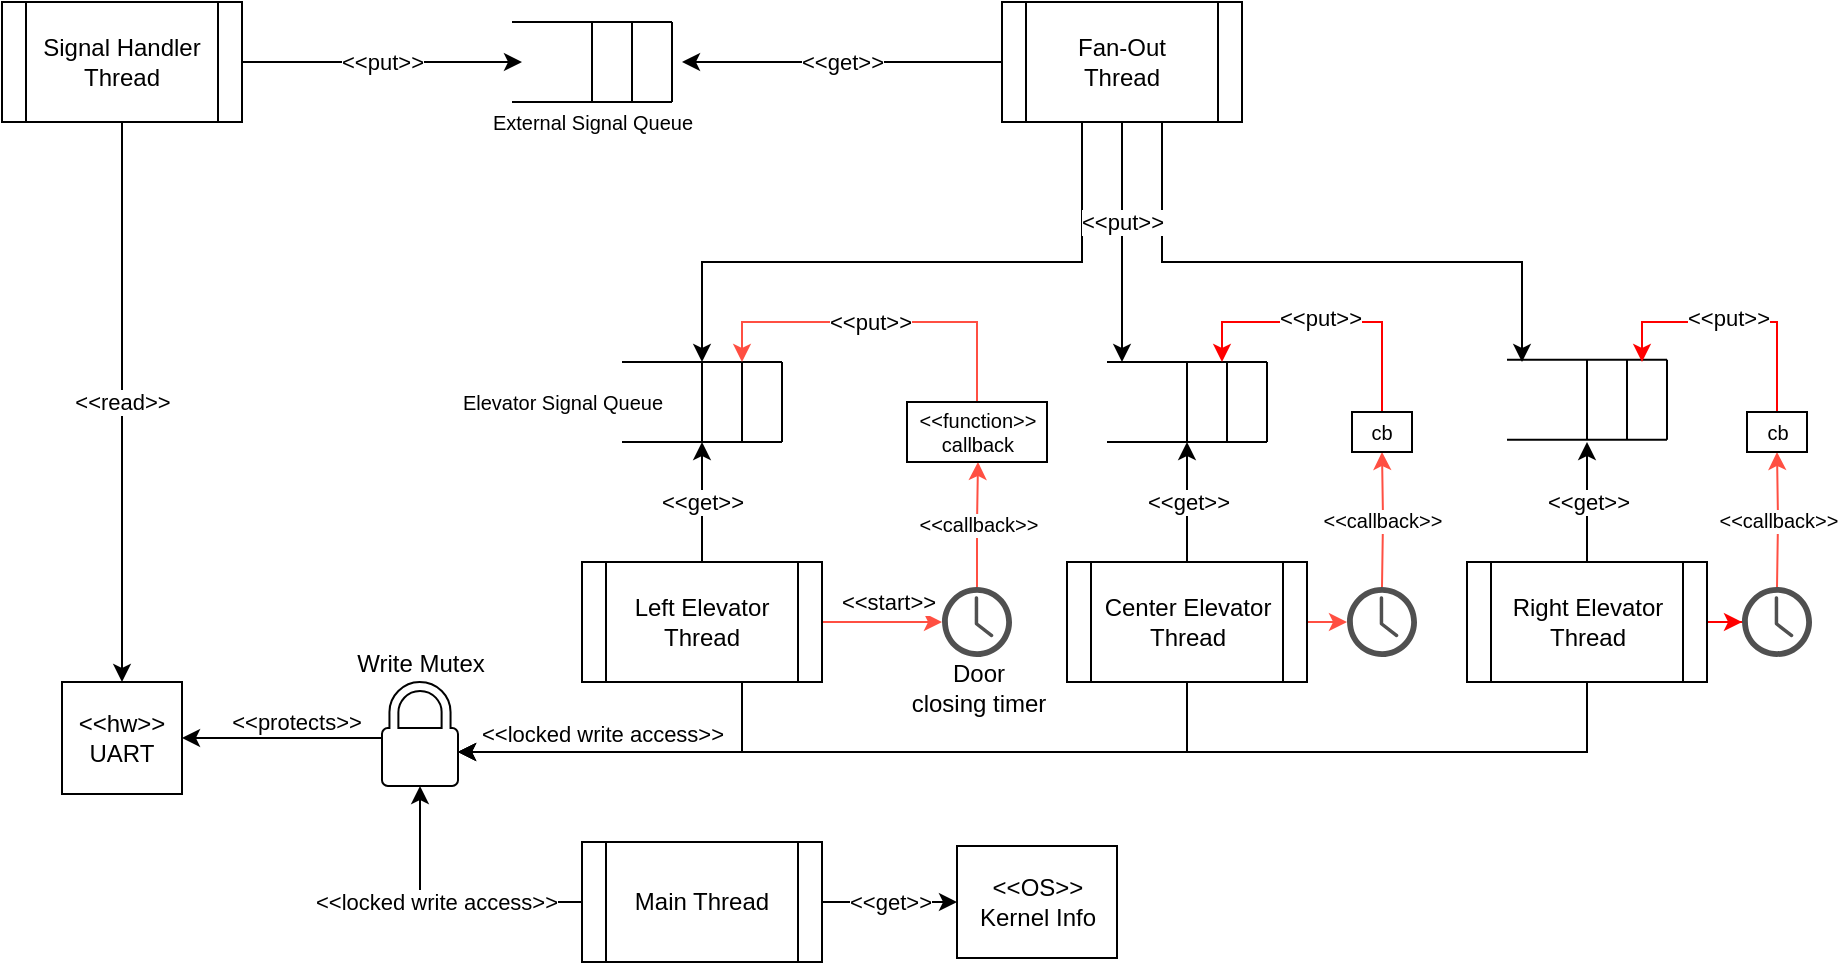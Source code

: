 <mxfile>
    <diagram id="llBqZv2jyz6JpdaqQv_H" name="Page-1">
        <mxGraphModel dx="1109" dy="559" grid="1" gridSize="10" guides="1" tooltips="1" connect="1" arrows="1" fold="1" page="1" pageScale="1" pageWidth="850" pageHeight="1100" background="#FFFFFF" math="0" shadow="0">
            <root>
                <mxCell id="0"/>
                <mxCell id="1" parent="0"/>
                <mxCell id="53" value="&amp;lt;&amp;lt;get&amp;gt;&amp;gt;" style="edgeStyle=orthogonalEdgeStyle;rounded=0;orthogonalLoop=1;jettySize=auto;html=1;strokeColor=#000000;" parent="1" source="9" edge="1">
                    <mxGeometry relative="1" as="geometry">
                        <mxPoint x="430" y="90" as="targetPoint"/>
                    </mxGeometry>
                </mxCell>
                <mxCell id="54" style="edgeStyle=orthogonalEdgeStyle;rounded=0;orthogonalLoop=1;jettySize=auto;html=1;strokeColor=#000000;" parent="1" source="9" edge="1">
                    <mxGeometry relative="1" as="geometry">
                        <mxPoint x="440" y="240" as="targetPoint"/>
                        <Array as="points">
                            <mxPoint x="630" y="190"/>
                            <mxPoint x="440" y="190"/>
                        </Array>
                    </mxGeometry>
                </mxCell>
                <mxCell id="56" value="" style="edgeStyle=orthogonalEdgeStyle;rounded=0;orthogonalLoop=1;jettySize=auto;html=1;strokeColor=#000000;" parent="1" source="9" edge="1">
                    <mxGeometry x="0.036" relative="1" as="geometry">
                        <mxPoint x="850" y="240" as="targetPoint"/>
                        <Array as="points">
                            <mxPoint x="670" y="190"/>
                            <mxPoint x="850" y="190"/>
                        </Array>
                        <mxPoint as="offset"/>
                    </mxGeometry>
                </mxCell>
                <mxCell id="9" value="Fan-Out&lt;br&gt;Thread" style="shape=process;whiteSpace=wrap;html=1;backgroundOutline=1;" parent="1" vertex="1">
                    <mxGeometry x="590" y="60" width="120" height="60" as="geometry"/>
                </mxCell>
                <mxCell id="20" value="&amp;lt;&amp;lt;read&amp;gt;&amp;gt;" style="edgeStyle=orthogonalEdgeStyle;rounded=0;orthogonalLoop=1;jettySize=auto;html=1;entryX=0.5;entryY=0;entryDx=0;entryDy=0;" parent="1" source="10" target="6" edge="1">
                    <mxGeometry relative="1" as="geometry">
                        <mxPoint x="150" y="310" as="targetPoint"/>
                    </mxGeometry>
                </mxCell>
                <mxCell id="33" value="&amp;lt;&amp;lt;put&amp;gt;&amp;gt;" style="edgeStyle=entityRelationEdgeStyle;rounded=0;orthogonalLoop=1;jettySize=auto;html=1;exitX=1;exitY=0.5;exitDx=0;exitDy=0;" parent="1" source="10" edge="1">
                    <mxGeometry relative="1" as="geometry">
                        <mxPoint x="350" y="90" as="targetPoint"/>
                    </mxGeometry>
                </mxCell>
                <mxCell id="10" value="Signal Handler Thread" style="shape=process;whiteSpace=wrap;html=1;backgroundOutline=1;" parent="1" vertex="1">
                    <mxGeometry x="90" y="60" width="120" height="60" as="geometry"/>
                </mxCell>
                <mxCell id="38" value="&amp;lt;&amp;lt;get&amp;gt;&amp;gt;" style="orthogonalLoop=1;jettySize=auto;html=1;exitX=0.5;exitY=0;exitDx=0;exitDy=0;rounded=0;" parent="1" source="11" edge="1">
                    <mxGeometry relative="1" as="geometry">
                        <mxPoint x="882.5" y="280" as="targetPoint"/>
                    </mxGeometry>
                </mxCell>
                <mxCell id="45" value="&amp;lt;&amp;lt;locked write access&amp;gt;&amp;gt;" style="edgeStyle=orthogonalEdgeStyle;rounded=0;orthogonalLoop=1;jettySize=auto;html=1;strokeColor=#000000;exitX=0.5;exitY=1;exitDx=0;exitDy=0;" parent="1" source="11" target="7" edge="1">
                    <mxGeometry x="0.76" y="-9" relative="1" as="geometry">
                        <Array as="points">
                            <mxPoint x="883" y="435"/>
                        </Array>
                        <mxPoint as="offset"/>
                        <mxPoint x="310" y="435" as="targetPoint"/>
                    </mxGeometry>
                </mxCell>
                <mxCell id="109" style="edgeStyle=orthogonalEdgeStyle;rounded=0;orthogonalLoop=1;jettySize=auto;html=1;exitX=1;exitY=0.5;exitDx=0;exitDy=0;strokeColor=#FF0000;" edge="1" parent="1" source="11" target="107">
                    <mxGeometry relative="1" as="geometry"/>
                </mxCell>
                <mxCell id="11" value="Right Elevator Thread" style="shape=process;whiteSpace=wrap;html=1;backgroundOutline=1;" parent="1" vertex="1">
                    <mxGeometry x="822.5" y="340" width="120" height="60" as="geometry"/>
                </mxCell>
                <mxCell id="41" value="&amp;lt;&amp;lt;get&amp;gt;&amp;gt;" style="edgeStyle=none;rounded=0;orthogonalLoop=1;jettySize=auto;html=1;strokeColor=#000000;" parent="1" source="12" edge="1">
                    <mxGeometry relative="1" as="geometry">
                        <mxPoint x="440" y="280" as="targetPoint"/>
                    </mxGeometry>
                </mxCell>
                <mxCell id="42" style="edgeStyle=orthogonalEdgeStyle;rounded=0;orthogonalLoop=1;jettySize=auto;html=1;strokeColor=#000000;" parent="1" source="12" target="7" edge="1">
                    <mxGeometry relative="1" as="geometry">
                        <Array as="points">
                            <mxPoint x="460" y="435"/>
                        </Array>
                        <mxPoint x="310" y="435" as="targetPoint"/>
                    </mxGeometry>
                </mxCell>
                <mxCell id="77" style="edgeStyle=orthogonalEdgeStyle;rounded=0;orthogonalLoop=1;jettySize=auto;html=1;fontSize=10;strokeColor=#FF4F42;exitX=1;exitY=0.5;exitDx=0;exitDy=0;" parent="1" source="12" target="71" edge="1">
                    <mxGeometry relative="1" as="geometry">
                        <mxPoint x="532.5" y="370" as="sourcePoint"/>
                    </mxGeometry>
                </mxCell>
                <mxCell id="98" value="&amp;lt;&amp;lt;start&amp;gt;&amp;gt;" style="edgeLabel;html=1;align=center;verticalAlign=middle;resizable=0;points=[];" vertex="1" connectable="0" parent="77">
                    <mxGeometry x="-0.31" relative="1" as="geometry">
                        <mxPoint x="12" y="-10" as="offset"/>
                    </mxGeometry>
                </mxCell>
                <mxCell id="12" value="Left Elevator Thread" style="shape=process;whiteSpace=wrap;html=1;backgroundOutline=1;" parent="1" vertex="1">
                    <mxGeometry x="380" y="340" width="120" height="60" as="geometry"/>
                </mxCell>
                <mxCell id="40" value="&amp;lt;&amp;lt;get&amp;gt;&amp;gt;" style="edgeStyle=none;rounded=0;orthogonalLoop=1;jettySize=auto;html=1;strokeColor=#000000;" parent="1" source="13" edge="1">
                    <mxGeometry relative="1" as="geometry">
                        <mxPoint x="682.5" y="280" as="targetPoint"/>
                    </mxGeometry>
                </mxCell>
                <mxCell id="44" style="edgeStyle=orthogonalEdgeStyle;rounded=0;orthogonalLoop=1;jettySize=auto;html=1;strokeColor=#000000;" parent="1" source="13" target="7" edge="1">
                    <mxGeometry relative="1" as="geometry">
                        <Array as="points">
                            <mxPoint x="683" y="435"/>
                        </Array>
                    </mxGeometry>
                </mxCell>
                <mxCell id="76" style="edgeStyle=orthogonalEdgeStyle;rounded=0;orthogonalLoop=1;jettySize=auto;html=1;fontSize=10;strokeColor=#FF4F42;" parent="1" source="13" edge="1">
                    <mxGeometry relative="1" as="geometry">
                        <mxPoint x="762.5" y="370.0" as="targetPoint"/>
                    </mxGeometry>
                </mxCell>
                <mxCell id="13" value="Center Elevator Thread" style="shape=process;whiteSpace=wrap;html=1;backgroundOutline=1;" parent="1" vertex="1">
                    <mxGeometry x="622.5" y="340" width="120" height="60" as="geometry"/>
                </mxCell>
                <mxCell id="19" value="" style="group;rotation=0;" parent="1" vertex="1" connectable="0">
                    <mxGeometry x="842.5" y="238.82" width="80" height="40" as="geometry"/>
                </mxCell>
                <mxCell id="14" value="" style="endArrow=none;html=1;" parent="19" edge="1">
                    <mxGeometry width="50" height="50" relative="1" as="geometry">
                        <mxPoint x="40" y="40" as="sourcePoint"/>
                        <mxPoint x="40" as="targetPoint"/>
                    </mxGeometry>
                </mxCell>
                <mxCell id="15" value="" style="endArrow=none;html=1;" parent="19" edge="1">
                    <mxGeometry width="50" height="50" relative="1" as="geometry">
                        <mxPoint x="60" y="40" as="sourcePoint"/>
                        <mxPoint x="60" as="targetPoint"/>
                    </mxGeometry>
                </mxCell>
                <mxCell id="16" value="" style="endArrow=none;html=1;" parent="19" edge="1">
                    <mxGeometry width="50" height="50" relative="1" as="geometry">
                        <mxPoint x="80" y="40" as="sourcePoint"/>
                        <mxPoint x="80" as="targetPoint"/>
                    </mxGeometry>
                </mxCell>
                <mxCell id="17" value="" style="endArrow=none;html=1;" parent="19" edge="1">
                    <mxGeometry width="50" height="50" relative="1" as="geometry">
                        <mxPoint x="80" y="40" as="sourcePoint"/>
                        <mxPoint y="40" as="targetPoint"/>
                    </mxGeometry>
                </mxCell>
                <mxCell id="18" value="" style="endArrow=none;html=1;" parent="19" edge="1">
                    <mxGeometry width="50" height="50" relative="1" as="geometry">
                        <mxPoint x="80" as="sourcePoint"/>
                        <mxPoint as="targetPoint"/>
                    </mxGeometry>
                </mxCell>
                <mxCell id="21" value="" style="group;rotation=0;" parent="1" vertex="1" connectable="0">
                    <mxGeometry x="642.5" y="240" width="80" height="40" as="geometry"/>
                </mxCell>
                <mxCell id="22" value="" style="endArrow=none;html=1;" parent="21" edge="1">
                    <mxGeometry width="50" height="50" relative="1" as="geometry">
                        <mxPoint x="40" y="40" as="sourcePoint"/>
                        <mxPoint x="40" as="targetPoint"/>
                    </mxGeometry>
                </mxCell>
                <mxCell id="23" value="" style="endArrow=none;html=1;" parent="21" edge="1">
                    <mxGeometry width="50" height="50" relative="1" as="geometry">
                        <mxPoint x="60" y="40" as="sourcePoint"/>
                        <mxPoint x="60" as="targetPoint"/>
                    </mxGeometry>
                </mxCell>
                <mxCell id="24" value="" style="endArrow=none;html=1;" parent="21" edge="1">
                    <mxGeometry width="50" height="50" relative="1" as="geometry">
                        <mxPoint x="80" y="40" as="sourcePoint"/>
                        <mxPoint x="80" as="targetPoint"/>
                    </mxGeometry>
                </mxCell>
                <mxCell id="25" value="" style="endArrow=none;html=1;" parent="21" edge="1">
                    <mxGeometry width="50" height="50" relative="1" as="geometry">
                        <mxPoint x="80" y="40" as="sourcePoint"/>
                        <mxPoint y="40" as="targetPoint"/>
                    </mxGeometry>
                </mxCell>
                <mxCell id="26" value="" style="endArrow=none;html=1;" parent="21" edge="1">
                    <mxGeometry width="50" height="50" relative="1" as="geometry">
                        <mxPoint x="80" as="sourcePoint"/>
                        <mxPoint as="targetPoint"/>
                    </mxGeometry>
                </mxCell>
                <mxCell id="27" value="" style="group;rotation=0;snapToPoint=0;" parent="1" vertex="1" connectable="0">
                    <mxGeometry x="400" y="240" width="80" height="40" as="geometry"/>
                </mxCell>
                <mxCell id="28" value="" style="endArrow=none;html=1;" parent="27" edge="1">
                    <mxGeometry width="50" height="50" relative="1" as="geometry">
                        <mxPoint x="40" y="40" as="sourcePoint"/>
                        <mxPoint x="40" as="targetPoint"/>
                    </mxGeometry>
                </mxCell>
                <mxCell id="29" value="" style="endArrow=none;html=1;" parent="27" edge="1">
                    <mxGeometry width="50" height="50" relative="1" as="geometry">
                        <mxPoint x="60" y="40" as="sourcePoint"/>
                        <mxPoint x="60" as="targetPoint"/>
                    </mxGeometry>
                </mxCell>
                <mxCell id="30" value="" style="endArrow=none;html=1;" parent="27" edge="1">
                    <mxGeometry width="50" height="50" relative="1" as="geometry">
                        <mxPoint x="80" y="40" as="sourcePoint"/>
                        <mxPoint x="80" as="targetPoint"/>
                    </mxGeometry>
                </mxCell>
                <mxCell id="31" value="" style="endArrow=none;html=1;" parent="27" edge="1">
                    <mxGeometry width="50" height="50" relative="1" as="geometry">
                        <mxPoint x="80" y="40" as="sourcePoint"/>
                        <mxPoint y="40" as="targetPoint"/>
                    </mxGeometry>
                </mxCell>
                <mxCell id="32" value="" style="endArrow=none;html=1;" parent="27" edge="1">
                    <mxGeometry width="50" height="50" relative="1" as="geometry">
                        <mxPoint x="80" as="sourcePoint"/>
                        <mxPoint as="targetPoint"/>
                    </mxGeometry>
                </mxCell>
                <mxCell id="47" value="" style="group;rotation=0;snapToPoint=0;" parent="1" vertex="1" connectable="0">
                    <mxGeometry x="345" y="70" width="80" height="40" as="geometry"/>
                </mxCell>
                <mxCell id="48" value="" style="endArrow=none;html=1;" parent="47" edge="1">
                    <mxGeometry width="50" height="50" relative="1" as="geometry">
                        <mxPoint x="40" y="40" as="sourcePoint"/>
                        <mxPoint x="40" as="targetPoint"/>
                    </mxGeometry>
                </mxCell>
                <mxCell id="49" value="" style="endArrow=none;html=1;" parent="47" edge="1">
                    <mxGeometry width="50" height="50" relative="1" as="geometry">
                        <mxPoint x="60" y="40" as="sourcePoint"/>
                        <mxPoint x="60" as="targetPoint"/>
                    </mxGeometry>
                </mxCell>
                <mxCell id="50" value="" style="endArrow=none;html=1;" parent="47" edge="1">
                    <mxGeometry width="50" height="50" relative="1" as="geometry">
                        <mxPoint x="80" y="40" as="sourcePoint"/>
                        <mxPoint x="80" as="targetPoint"/>
                    </mxGeometry>
                </mxCell>
                <mxCell id="51" value="" style="endArrow=none;html=1;" parent="47" edge="1">
                    <mxGeometry width="50" height="50" relative="1" as="geometry">
                        <mxPoint x="80" y="40" as="sourcePoint"/>
                        <mxPoint y="40" as="targetPoint"/>
                    </mxGeometry>
                </mxCell>
                <mxCell id="52" value="" style="endArrow=none;html=1;" parent="47" edge="1">
                    <mxGeometry width="50" height="50" relative="1" as="geometry">
                        <mxPoint x="80" as="sourcePoint"/>
                        <mxPoint as="targetPoint"/>
                    </mxGeometry>
                </mxCell>
                <mxCell id="73" value="&amp;lt;&amp;lt;callback&amp;gt;&amp;gt;" style="edgeStyle=orthogonalEdgeStyle;rounded=0;orthogonalLoop=1;jettySize=auto;html=1;fontSize=10;entryX=0.5;entryY=1;entryDx=0;entryDy=0;strokeColor=#FF4F42;" parent="1" target="81" edge="1">
                    <mxGeometry relative="1" as="geometry">
                        <mxPoint x="780.5" y="300" as="targetPoint"/>
                        <mxPoint x="780" y="352.5" as="sourcePoint"/>
                    </mxGeometry>
                </mxCell>
                <mxCell id="86" value="" style="edgeStyle=orthogonalEdgeStyle;rounded=0;orthogonalLoop=1;jettySize=auto;html=1;fontSize=10;strokeWidth=1;strokeColor=#FF4F42;exitX=0.5;exitY=0;exitDx=0;exitDy=0;" parent="1" source="79" edge="1">
                    <mxGeometry x="-0.911" relative="1" as="geometry">
                        <mxPoint x="460" y="240" as="targetPoint"/>
                        <Array as="points">
                            <mxPoint x="578" y="220"/>
                            <mxPoint x="460" y="220"/>
                        </Array>
                        <mxPoint as="offset"/>
                    </mxGeometry>
                </mxCell>
                <mxCell id="97" value="&amp;lt;&amp;lt;put&amp;gt;&amp;gt;" style="edgeLabel;html=1;align=center;verticalAlign=middle;resizable=0;points=[];" vertex="1" connectable="0" parent="86">
                    <mxGeometry x="0.055" relative="1" as="geometry">
                        <mxPoint as="offset"/>
                    </mxGeometry>
                </mxCell>
                <mxCell id="75" value="&amp;lt;&amp;lt;callback&amp;gt;&amp;gt;" style="edgeStyle=orthogonalEdgeStyle;rounded=0;orthogonalLoop=1;jettySize=auto;html=1;fontSize=10;entryX=0.5;entryY=1;entryDx=0;entryDy=0;strokeColor=#FF4F42;" parent="1" source="71" target="79" edge="1">
                    <mxGeometry relative="1" as="geometry">
                        <mxPoint x="800.014" y="372.5" as="sourcePoint"/>
                        <mxPoint x="570.5" y="310" as="targetPoint"/>
                        <Array as="points">
                            <mxPoint x="578" y="321"/>
                            <mxPoint x="578" y="321"/>
                            <mxPoint x="578" y="290"/>
                        </Array>
                    </mxGeometry>
                </mxCell>
                <mxCell id="79" value="&amp;lt;&amp;lt;function&amp;gt;&amp;gt;&lt;br&gt;callback" style="whiteSpace=wrap;html=1;fontSize=10;" parent="1" vertex="1">
                    <mxGeometry x="542.5" y="260" width="70" height="30" as="geometry"/>
                </mxCell>
                <mxCell id="99" style="edgeStyle=orthogonalEdgeStyle;rounded=0;orthogonalLoop=1;jettySize=auto;html=1;strokeColor=#FF0000;" edge="1" parent="1" source="81">
                    <mxGeometry relative="1" as="geometry">
                        <mxPoint x="700" y="240" as="targetPoint"/>
                        <Array as="points">
                            <mxPoint x="780" y="220"/>
                            <mxPoint x="700" y="220"/>
                        </Array>
                    </mxGeometry>
                </mxCell>
                <mxCell id="100" value="&amp;lt;&amp;lt;put&amp;gt;&amp;gt;" style="edgeLabel;html=1;align=center;verticalAlign=middle;resizable=0;points=[];" vertex="1" connectable="0" parent="99">
                    <mxGeometry x="0.055" y="-2" relative="1" as="geometry">
                        <mxPoint as="offset"/>
                    </mxGeometry>
                </mxCell>
                <mxCell id="81" value="cb" style="whiteSpace=wrap;html=1;fontSize=10;" parent="1" vertex="1">
                    <mxGeometry x="765" y="265" width="30" height="20" as="geometry"/>
                </mxCell>
                <mxCell id="55" value="&amp;lt;&amp;lt;put&amp;gt;&amp;gt;" style="edgeStyle=orthogonalEdgeStyle;rounded=0;orthogonalLoop=1;jettySize=auto;html=1;strokeColor=#000000;" parent="1" source="9" edge="1">
                    <mxGeometry x="-0.167" relative="1" as="geometry">
                        <mxPoint x="650" y="240" as="targetPoint"/>
                        <Array as="points">
                            <mxPoint x="650" y="140"/>
                            <mxPoint x="650" y="140"/>
                        </Array>
                        <mxPoint as="offset"/>
                    </mxGeometry>
                </mxCell>
                <mxCell id="89" value="External Signal Queue" style="text;html=1;align=center;verticalAlign=middle;resizable=0;points=[];autosize=1;strokeColor=none;fontSize=10;" parent="1" vertex="1">
                    <mxGeometry x="325" y="110" width="120" height="20" as="geometry"/>
                </mxCell>
                <mxCell id="91" value="Elevator Signal Queue" style="text;html=1;align=center;verticalAlign=middle;resizable=0;points=[];autosize=1;strokeColor=none;fontSize=10;" parent="1" vertex="1">
                    <mxGeometry x="310" y="250" width="120" height="20" as="geometry"/>
                </mxCell>
                <mxCell id="6" value="&amp;lt;&amp;lt;hw&amp;gt;&amp;gt;&lt;br&gt;UART" style="whiteSpace=wrap;html=1;" parent="1" vertex="1">
                    <mxGeometry x="120" y="400" width="60" height="56" as="geometry"/>
                </mxCell>
                <mxCell id="95" value="&amp;lt;&amp;lt;protects&amp;gt;&amp;gt;" style="edgeStyle=orthogonalEdgeStyle;rounded=0;orthogonalLoop=1;jettySize=auto;html=1;entryX=1;entryY=0.5;entryDx=0;entryDy=0;" edge="1" parent="1" source="7" target="6">
                    <mxGeometry x="-0.143" y="-8" relative="1" as="geometry">
                        <Array as="points">
                            <mxPoint x="220" y="428"/>
                            <mxPoint x="220" y="428"/>
                        </Array>
                        <mxPoint as="offset"/>
                    </mxGeometry>
                </mxCell>
                <mxCell id="7" value="Write Mutex" style="pointerEvents=1;shadow=0;dashed=0;html=1;labelPosition=center;verticalLabelPosition=top;verticalAlign=bottom;outlineConnect=0;align=center;shape=mxgraph.office.security.lock_protected;horizontal=1;" parent="1" vertex="1">
                    <mxGeometry x="280" y="400" width="38" height="52" as="geometry"/>
                </mxCell>
                <mxCell id="101" value="" style="group" vertex="1" connectable="0" parent="1">
                    <mxGeometry x="537.5" y="352.5" width="80" height="65" as="geometry"/>
                </mxCell>
                <mxCell id="71" value="" style="pointerEvents=1;shadow=0;dashed=0;html=1;strokeColor=none;fillColor=#505050;labelPosition=center;verticalLabelPosition=bottom;verticalAlign=top;outlineConnect=0;align=center;shape=mxgraph.office.concepts.clock;" parent="101" vertex="1">
                    <mxGeometry x="22.5" width="35" height="35" as="geometry"/>
                </mxCell>
                <mxCell id="96" value="Door &lt;br&gt;closing timer" style="text;html=1;align=center;verticalAlign=middle;resizable=0;points=[];autosize=1;strokeColor=none;" vertex="1" parent="101">
                    <mxGeometry y="35" width="80" height="30" as="geometry"/>
                </mxCell>
                <mxCell id="112" value="&amp;lt;&amp;lt;callback&amp;gt;&amp;gt;" style="edgeStyle=orthogonalEdgeStyle;rounded=0;orthogonalLoop=1;jettySize=auto;html=1;fontSize=10;entryX=0.5;entryY=1;entryDx=0;entryDy=0;strokeColor=#FF4F42;" edge="1" parent="1" target="115">
                    <mxGeometry relative="1" as="geometry">
                        <mxPoint x="978" y="300" as="targetPoint"/>
                        <mxPoint x="977.5" y="353" as="sourcePoint"/>
                    </mxGeometry>
                </mxCell>
                <mxCell id="113" style="edgeStyle=orthogonalEdgeStyle;rounded=0;orthogonalLoop=1;jettySize=auto;html=1;strokeColor=#FF0000;" edge="1" parent="1" source="115">
                    <mxGeometry relative="1" as="geometry">
                        <mxPoint x="910" y="240" as="targetPoint"/>
                        <Array as="points">
                            <mxPoint x="978" y="220"/>
                            <mxPoint x="910" y="220"/>
                        </Array>
                    </mxGeometry>
                </mxCell>
                <mxCell id="114" value="&amp;lt;&amp;lt;put&amp;gt;&amp;gt;" style="edgeLabel;html=1;align=center;verticalAlign=middle;resizable=0;points=[];" vertex="1" connectable="0" parent="113">
                    <mxGeometry x="0.055" y="-2" relative="1" as="geometry">
                        <mxPoint as="offset"/>
                    </mxGeometry>
                </mxCell>
                <mxCell id="115" value="cb" style="whiteSpace=wrap;html=1;fontSize=10;" vertex="1" parent="1">
                    <mxGeometry x="962.5" y="265" width="30" height="20" as="geometry"/>
                </mxCell>
                <mxCell id="119" value="&amp;lt;&amp;lt;get&amp;gt;&amp;gt;" style="edgeStyle=orthogonalEdgeStyle;rounded=0;orthogonalLoop=1;jettySize=auto;html=1;entryX=0;entryY=0.5;entryDx=0;entryDy=0;" edge="1" parent="1" source="117" target="118">
                    <mxGeometry relative="1" as="geometry"/>
                </mxCell>
                <mxCell id="120" style="edgeStyle=orthogonalEdgeStyle;rounded=0;orthogonalLoop=1;jettySize=auto;html=1;strokeColor=#000000;" edge="1" parent="1" source="117" target="7">
                    <mxGeometry relative="1" as="geometry">
                        <Array as="points">
                            <mxPoint x="299" y="510"/>
                        </Array>
                    </mxGeometry>
                </mxCell>
                <mxCell id="121" value="&amp;lt;&amp;lt;locked write access&amp;gt;&amp;gt;" style="edgeLabel;html=1;align=center;verticalAlign=middle;resizable=0;points=[];" vertex="1" connectable="0" parent="120">
                    <mxGeometry x="-0.145" y="-1" relative="1" as="geometry">
                        <mxPoint x="-14" y="1" as="offset"/>
                    </mxGeometry>
                </mxCell>
                <mxCell id="117" value="Main Thread" style="shape=process;whiteSpace=wrap;html=1;backgroundOutline=1;" vertex="1" parent="1">
                    <mxGeometry x="380" y="480" width="120" height="60" as="geometry"/>
                </mxCell>
                <mxCell id="118" value="&amp;lt;&amp;lt;OS&amp;gt;&amp;gt;&lt;br&gt;Kernel Info" style="whiteSpace=wrap;html=1;" vertex="1" parent="1">
                    <mxGeometry x="567.5" y="482" width="80" height="56" as="geometry"/>
                </mxCell>
                <mxCell id="107" value="" style="pointerEvents=1;shadow=0;dashed=0;html=1;strokeColor=none;fillColor=#505050;labelPosition=center;verticalLabelPosition=bottom;verticalAlign=top;outlineConnect=0;align=center;shape=mxgraph.office.concepts.clock;" vertex="1" parent="1">
                    <mxGeometry x="960" y="352.5" width="35" height="35" as="geometry"/>
                </mxCell>
                <mxCell id="104" value="" style="pointerEvents=1;shadow=0;dashed=0;html=1;strokeColor=none;fillColor=#505050;labelPosition=center;verticalLabelPosition=bottom;verticalAlign=top;outlineConnect=0;align=center;shape=mxgraph.office.concepts.clock;" vertex="1" parent="1">
                    <mxGeometry x="762.5" y="352.5" width="35" height="35" as="geometry"/>
                </mxCell>
            </root>
        </mxGraphModel>
    </diagram>
</mxfile>